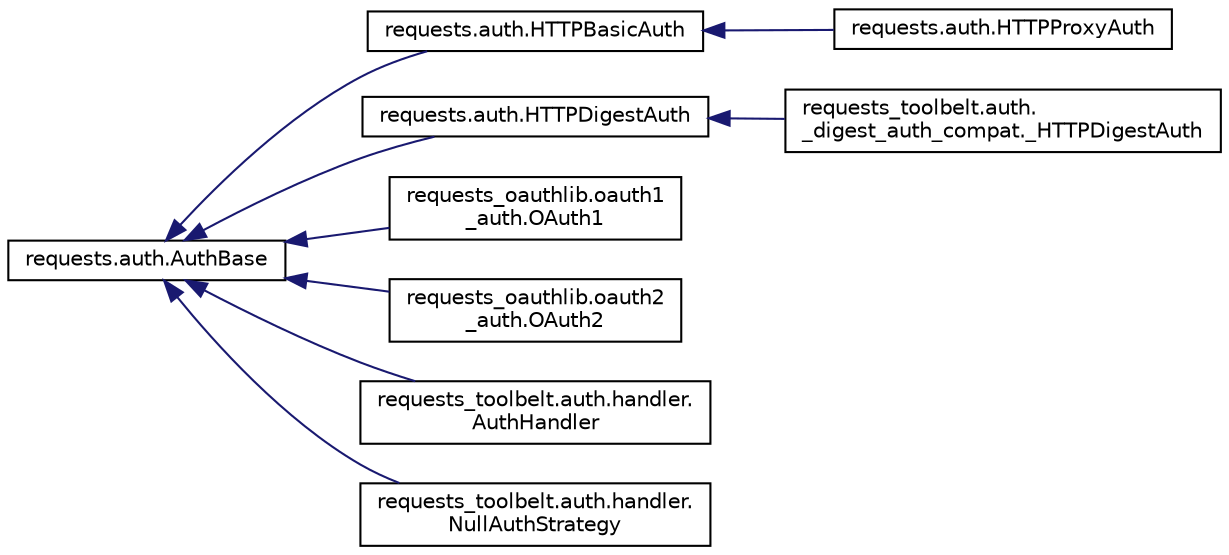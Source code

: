digraph "Graphical Class Hierarchy"
{
 // LATEX_PDF_SIZE
  edge [fontname="Helvetica",fontsize="10",labelfontname="Helvetica",labelfontsize="10"];
  node [fontname="Helvetica",fontsize="10",shape=record];
  rankdir="LR";
  Node0 [label="requests.auth.AuthBase",height=0.2,width=0.4,color="black", fillcolor="white", style="filled",URL="$classrequests_1_1auth_1_1AuthBase.html",tooltip=" "];
  Node0 -> Node1 [dir="back",color="midnightblue",fontsize="10",style="solid",fontname="Helvetica"];
  Node1 [label="requests.auth.HTTPBasicAuth",height=0.2,width=0.4,color="black", fillcolor="white", style="filled",URL="$classrequests_1_1auth_1_1HTTPBasicAuth.html",tooltip=" "];
  Node1 -> Node2 [dir="back",color="midnightblue",fontsize="10",style="solid",fontname="Helvetica"];
  Node2 [label="requests.auth.HTTPProxyAuth",height=0.2,width=0.4,color="black", fillcolor="white", style="filled",URL="$classrequests_1_1auth_1_1HTTPProxyAuth.html",tooltip=" "];
  Node0 -> Node3 [dir="back",color="midnightblue",fontsize="10",style="solid",fontname="Helvetica"];
  Node3 [label="requests.auth.HTTPDigestAuth",height=0.2,width=0.4,color="black", fillcolor="white", style="filled",URL="$classrequests_1_1auth_1_1HTTPDigestAuth.html",tooltip=" "];
  Node3 -> Node4 [dir="back",color="midnightblue",fontsize="10",style="solid",fontname="Helvetica"];
  Node4 [label="requests_toolbelt.auth.\l_digest_auth_compat._HTTPDigestAuth",height=0.2,width=0.4,color="black", fillcolor="white", style="filled",URL="$classrequests__toolbelt_1_1auth_1_1__digest__auth__compat_1_1__HTTPDigestAuth.html",tooltip=" "];
  Node0 -> Node5 [dir="back",color="midnightblue",fontsize="10",style="solid",fontname="Helvetica"];
  Node5 [label="requests_oauthlib.oauth1\l_auth.OAuth1",height=0.2,width=0.4,color="black", fillcolor="white", style="filled",URL="$classrequests__oauthlib_1_1oauth1__auth_1_1OAuth1.html",tooltip=" "];
  Node0 -> Node6 [dir="back",color="midnightblue",fontsize="10",style="solid",fontname="Helvetica"];
  Node6 [label="requests_oauthlib.oauth2\l_auth.OAuth2",height=0.2,width=0.4,color="black", fillcolor="white", style="filled",URL="$classrequests__oauthlib_1_1oauth2__auth_1_1OAuth2.html",tooltip=" "];
  Node0 -> Node7 [dir="back",color="midnightblue",fontsize="10",style="solid",fontname="Helvetica"];
  Node7 [label="requests_toolbelt.auth.handler.\lAuthHandler",height=0.2,width=0.4,color="black", fillcolor="white", style="filled",URL="$classrequests__toolbelt_1_1auth_1_1handler_1_1AuthHandler.html",tooltip=" "];
  Node0 -> Node8 [dir="back",color="midnightblue",fontsize="10",style="solid",fontname="Helvetica"];
  Node8 [label="requests_toolbelt.auth.handler.\lNullAuthStrategy",height=0.2,width=0.4,color="black", fillcolor="white", style="filled",URL="$classrequests__toolbelt_1_1auth_1_1handler_1_1NullAuthStrategy.html",tooltip=" "];
}
